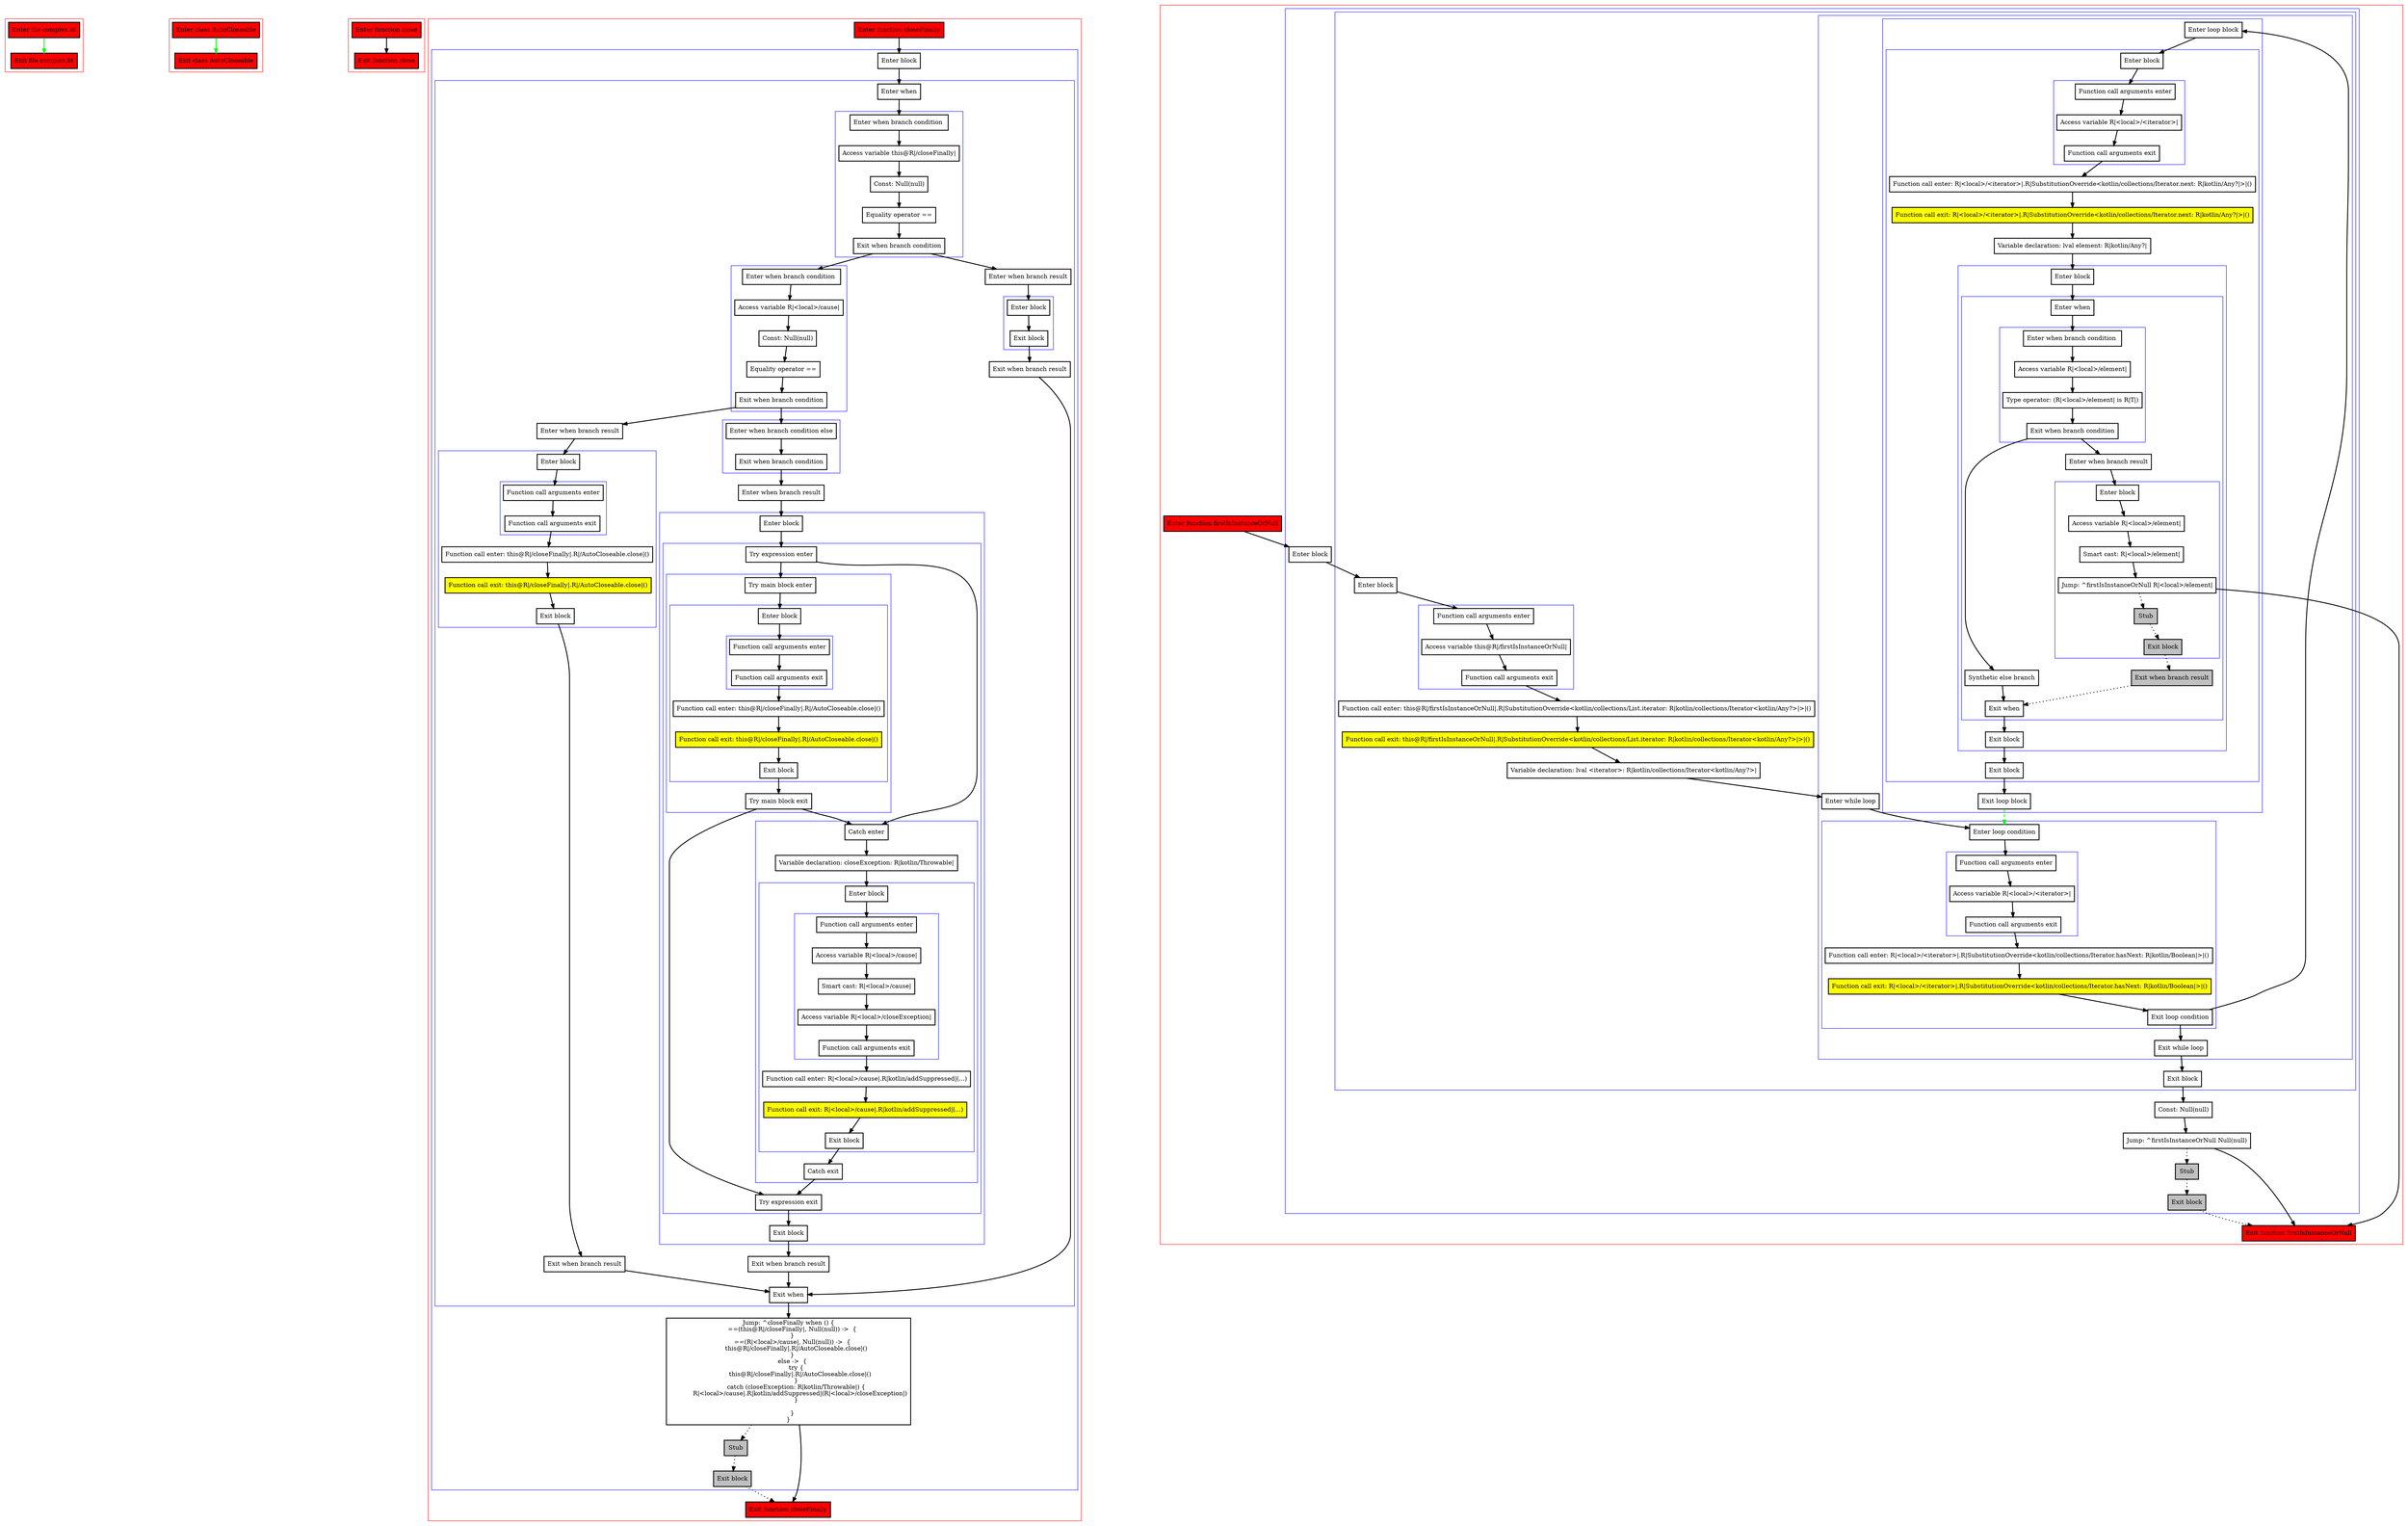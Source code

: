 digraph complex_kt {
    graph [nodesep=3]
    node [shape=box penwidth=2]
    edge [penwidth=2]

    subgraph cluster_0 {
        color=red
        0 [label="Enter file complex.kt" style="filled" fillcolor=red];
        1 [label="Exit file complex.kt" style="filled" fillcolor=red];
    }
    0 -> {1} [color=green];

    subgraph cluster_1 {
        color=red
        2 [label="Enter class AutoCloseable" style="filled" fillcolor=red];
        3 [label="Exit class AutoCloseable" style="filled" fillcolor=red];
    }
    2 -> {3} [color=green];

    subgraph cluster_2 {
        color=red
        4 [label="Enter function close" style="filled" fillcolor=red];
        5 [label="Exit function close" style="filled" fillcolor=red];
    }
    4 -> {5};

    subgraph cluster_3 {
        color=red
        6 [label="Enter function closeFinally" style="filled" fillcolor=red];
        subgraph cluster_4 {
            color=blue
            7 [label="Enter block"];
            subgraph cluster_5 {
                color=blue
                8 [label="Enter when"];
                subgraph cluster_6 {
                    color=blue
                    9 [label="Enter when branch condition "];
                    10 [label="Access variable this@R|/closeFinally|"];
                    11 [label="Const: Null(null)"];
                    12 [label="Equality operator =="];
                    13 [label="Exit when branch condition"];
                }
                subgraph cluster_7 {
                    color=blue
                    14 [label="Enter when branch condition "];
                    15 [label="Access variable R|<local>/cause|"];
                    16 [label="Const: Null(null)"];
                    17 [label="Equality operator =="];
                    18 [label="Exit when branch condition"];
                }
                subgraph cluster_8 {
                    color=blue
                    19 [label="Enter when branch condition else"];
                    20 [label="Exit when branch condition"];
                }
                21 [label="Enter when branch result"];
                subgraph cluster_9 {
                    color=blue
                    22 [label="Enter block"];
                    subgraph cluster_10 {
                        color=blue
                        23 [label="Try expression enter"];
                        subgraph cluster_11 {
                            color=blue
                            24 [label="Try main block enter"];
                            subgraph cluster_12 {
                                color=blue
                                25 [label="Enter block"];
                                subgraph cluster_13 {
                                    color=blue
                                    26 [label="Function call arguments enter"];
                                    27 [label="Function call arguments exit"];
                                }
                                28 [label="Function call enter: this@R|/closeFinally|.R|/AutoCloseable.close|()"];
                                29 [label="Function call exit: this@R|/closeFinally|.R|/AutoCloseable.close|()" style="filled" fillcolor=yellow];
                                30 [label="Exit block"];
                            }
                            31 [label="Try main block exit"];
                        }
                        subgraph cluster_14 {
                            color=blue
                            32 [label="Catch enter"];
                            33 [label="Variable declaration: closeException: R|kotlin/Throwable|"];
                            subgraph cluster_15 {
                                color=blue
                                34 [label="Enter block"];
                                subgraph cluster_16 {
                                    color=blue
                                    35 [label="Function call arguments enter"];
                                    36 [label="Access variable R|<local>/cause|"];
                                    37 [label="Smart cast: R|<local>/cause|"];
                                    38 [label="Access variable R|<local>/closeException|"];
                                    39 [label="Function call arguments exit"];
                                }
                                40 [label="Function call enter: R|<local>/cause|.R|kotlin/addSuppressed|(...)"];
                                41 [label="Function call exit: R|<local>/cause|.R|kotlin/addSuppressed|(...)" style="filled" fillcolor=yellow];
                                42 [label="Exit block"];
                            }
                            43 [label="Catch exit"];
                        }
                        44 [label="Try expression exit"];
                    }
                    45 [label="Exit block"];
                }
                46 [label="Exit when branch result"];
                47 [label="Enter when branch result"];
                subgraph cluster_17 {
                    color=blue
                    48 [label="Enter block"];
                    subgraph cluster_18 {
                        color=blue
                        49 [label="Function call arguments enter"];
                        50 [label="Function call arguments exit"];
                    }
                    51 [label="Function call enter: this@R|/closeFinally|.R|/AutoCloseable.close|()"];
                    52 [label="Function call exit: this@R|/closeFinally|.R|/AutoCloseable.close|()" style="filled" fillcolor=yellow];
                    53 [label="Exit block"];
                }
                54 [label="Exit when branch result"];
                55 [label="Enter when branch result"];
                subgraph cluster_19 {
                    color=blue
                    56 [label="Enter block"];
                    57 [label="Exit block"];
                }
                58 [label="Exit when branch result"];
                59 [label="Exit when"];
            }
            60 [label="Jump: ^closeFinally when () {
    ==(this@R|/closeFinally|, Null(null)) ->  {
    }
    ==(R|<local>/cause|, Null(null)) ->  {
        this@R|/closeFinally|.R|/AutoCloseable.close|()
    }
    else ->  {
        try {
            this@R|/closeFinally|.R|/AutoCloseable.close|()
        }
        catch (closeException: R|kotlin/Throwable|) {
            R|<local>/cause|.R|kotlin/addSuppressed|(R|<local>/closeException|)
        }

    }
}
"];
            61 [label="Stub" style="filled" fillcolor=gray];
            62 [label="Exit block" style="filled" fillcolor=gray];
        }
        63 [label="Exit function closeFinally" style="filled" fillcolor=red];
    }
    6 -> {7};
    7 -> {8};
    8 -> {9};
    9 -> {10};
    10 -> {11};
    11 -> {12};
    12 -> {13};
    13 -> {14 55};
    14 -> {15};
    15 -> {16};
    16 -> {17};
    17 -> {18};
    18 -> {19 47};
    19 -> {20};
    20 -> {21};
    21 -> {22};
    22 -> {23};
    23 -> {24 32};
    24 -> {25};
    25 -> {26};
    26 -> {27};
    27 -> {28};
    28 -> {29};
    29 -> {30};
    30 -> {31};
    31 -> {32 44};
    32 -> {33};
    33 -> {34};
    34 -> {35};
    35 -> {36};
    36 -> {37};
    37 -> {38};
    38 -> {39};
    39 -> {40};
    40 -> {41};
    41 -> {42};
    42 -> {43};
    43 -> {44};
    44 -> {45};
    45 -> {46};
    46 -> {59};
    47 -> {48};
    48 -> {49};
    49 -> {50};
    50 -> {51};
    51 -> {52};
    52 -> {53};
    53 -> {54};
    54 -> {59};
    55 -> {56};
    56 -> {57};
    57 -> {58};
    58 -> {59};
    59 -> {60};
    60 -> {63};
    60 -> {61} [style=dotted];
    61 -> {62} [style=dotted];
    62 -> {63} [style=dotted];

    subgraph cluster_20 {
        color=red
        64 [label="Enter function firstIsInstanceOrNull" style="filled" fillcolor=red];
        subgraph cluster_21 {
            color=blue
            65 [label="Enter block"];
            subgraph cluster_22 {
                color=blue
                66 [label="Enter block"];
                subgraph cluster_23 {
                    color=blue
                    67 [label="Function call arguments enter"];
                    68 [label="Access variable this@R|/firstIsInstanceOrNull|"];
                    69 [label="Function call arguments exit"];
                }
                70 [label="Function call enter: this@R|/firstIsInstanceOrNull|.R|SubstitutionOverride<kotlin/collections/List.iterator: R|kotlin/collections/Iterator<kotlin/Any?>|>|()"];
                71 [label="Function call exit: this@R|/firstIsInstanceOrNull|.R|SubstitutionOverride<kotlin/collections/List.iterator: R|kotlin/collections/Iterator<kotlin/Any?>|>|()" style="filled" fillcolor=yellow];
                72 [label="Variable declaration: lval <iterator>: R|kotlin/collections/Iterator<kotlin/Any?>|"];
                subgraph cluster_24 {
                    color=blue
                    73 [label="Enter while loop"];
                    subgraph cluster_25 {
                        color=blue
                        74 [label="Enter loop condition"];
                        subgraph cluster_26 {
                            color=blue
                            75 [label="Function call arguments enter"];
                            76 [label="Access variable R|<local>/<iterator>|"];
                            77 [label="Function call arguments exit"];
                        }
                        78 [label="Function call enter: R|<local>/<iterator>|.R|SubstitutionOverride<kotlin/collections/Iterator.hasNext: R|kotlin/Boolean|>|()"];
                        79 [label="Function call exit: R|<local>/<iterator>|.R|SubstitutionOverride<kotlin/collections/Iterator.hasNext: R|kotlin/Boolean|>|()" style="filled" fillcolor=yellow];
                        80 [label="Exit loop condition"];
                    }
                    subgraph cluster_27 {
                        color=blue
                        81 [label="Enter loop block"];
                        subgraph cluster_28 {
                            color=blue
                            82 [label="Enter block"];
                            subgraph cluster_29 {
                                color=blue
                                83 [label="Function call arguments enter"];
                                84 [label="Access variable R|<local>/<iterator>|"];
                                85 [label="Function call arguments exit"];
                            }
                            86 [label="Function call enter: R|<local>/<iterator>|.R|SubstitutionOverride<kotlin/collections/Iterator.next: R|kotlin/Any?|>|()"];
                            87 [label="Function call exit: R|<local>/<iterator>|.R|SubstitutionOverride<kotlin/collections/Iterator.next: R|kotlin/Any?|>|()" style="filled" fillcolor=yellow];
                            88 [label="Variable declaration: lval element: R|kotlin/Any?|"];
                            subgraph cluster_30 {
                                color=blue
                                89 [label="Enter block"];
                                subgraph cluster_31 {
                                    color=blue
                                    90 [label="Enter when"];
                                    subgraph cluster_32 {
                                        color=blue
                                        91 [label="Enter when branch condition "];
                                        92 [label="Access variable R|<local>/element|"];
                                        93 [label="Type operator: (R|<local>/element| is R|T|)"];
                                        94 [label="Exit when branch condition"];
                                    }
                                    95 [label="Synthetic else branch"];
                                    96 [label="Enter when branch result"];
                                    subgraph cluster_33 {
                                        color=blue
                                        97 [label="Enter block"];
                                        98 [label="Access variable R|<local>/element|"];
                                        99 [label="Smart cast: R|<local>/element|"];
                                        100 [label="Jump: ^firstIsInstanceOrNull R|<local>/element|"];
                                        101 [label="Stub" style="filled" fillcolor=gray];
                                        102 [label="Exit block" style="filled" fillcolor=gray];
                                    }
                                    103 [label="Exit when branch result" style="filled" fillcolor=gray];
                                    104 [label="Exit when"];
                                }
                                105 [label="Exit block"];
                            }
                            106 [label="Exit block"];
                        }
                        107 [label="Exit loop block"];
                    }
                    108 [label="Exit while loop"];
                }
                109 [label="Exit block"];
            }
            110 [label="Const: Null(null)"];
            111 [label="Jump: ^firstIsInstanceOrNull Null(null)"];
            112 [label="Stub" style="filled" fillcolor=gray];
            113 [label="Exit block" style="filled" fillcolor=gray];
        }
        114 [label="Exit function firstIsInstanceOrNull" style="filled" fillcolor=red];
    }
    64 -> {65};
    65 -> {66};
    66 -> {67};
    67 -> {68};
    68 -> {69};
    69 -> {70};
    70 -> {71};
    71 -> {72};
    72 -> {73};
    73 -> {74};
    74 -> {75};
    75 -> {76};
    76 -> {77};
    77 -> {78};
    78 -> {79};
    79 -> {80};
    80 -> {81 108};
    81 -> {82};
    82 -> {83};
    83 -> {84};
    84 -> {85};
    85 -> {86};
    86 -> {87};
    87 -> {88};
    88 -> {89};
    89 -> {90};
    90 -> {91};
    91 -> {92};
    92 -> {93};
    93 -> {94};
    94 -> {95 96};
    95 -> {104};
    96 -> {97};
    97 -> {98};
    98 -> {99};
    99 -> {100};
    100 -> {114};
    100 -> {101} [style=dotted];
    101 -> {102} [style=dotted];
    102 -> {103} [style=dotted];
    103 -> {104} [style=dotted];
    104 -> {105};
    105 -> {106};
    106 -> {107};
    107 -> {74} [color=green style=dashed];
    108 -> {109};
    109 -> {110};
    110 -> {111};
    111 -> {114};
    111 -> {112} [style=dotted];
    112 -> {113} [style=dotted];
    113 -> {114} [style=dotted];

}
